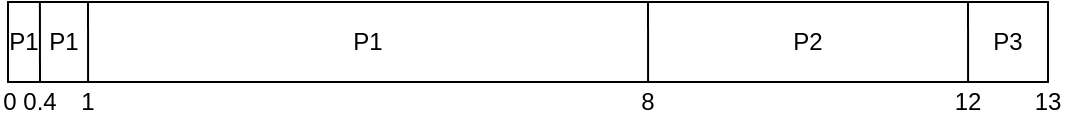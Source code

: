 <mxfile version="13.0.3" type="device"><diagram id="K9bo3sxrLmKXLtlC17P7" name="Page-1"><mxGraphModel dx="677" dy="391" grid="1" gridSize="10" guides="1" tooltips="1" connect="1" arrows="1" fold="1" page="0" pageScale="1" pageWidth="850" pageHeight="1100" math="0" shadow="0"><root><mxCell id="0"/><mxCell id="1" parent="0"/><mxCell id="UJo-sGfTOYF-6yc-_SmR-3" value="" style="rounded=0;whiteSpace=wrap;html=1;" vertex="1" parent="1"><mxGeometry x="120" y="200" width="520" height="40" as="geometry"/></mxCell><mxCell id="UJo-sGfTOYF-6yc-_SmR-4" value="0" style="text;html=1;strokeColor=none;fillColor=none;align=center;verticalAlign=middle;whiteSpace=wrap;rounded=0;" vertex="1" parent="1"><mxGeometry x="116" y="240" width="10" height="20" as="geometry"/></mxCell><mxCell id="UJo-sGfTOYF-6yc-_SmR-5" value="0.4" style="text;html=1;strokeColor=none;fillColor=none;align=center;verticalAlign=middle;whiteSpace=wrap;rounded=0;" vertex="1" parent="1"><mxGeometry x="126" y="240" width="20" height="20" as="geometry"/></mxCell><mxCell id="UJo-sGfTOYF-6yc-_SmR-6" value="" style="endArrow=none;html=1;exitX=0.037;exitY=-0.019;exitDx=0;exitDy=0;exitPerimeter=0;" edge="1" parent="1"><mxGeometry width="50" height="50" relative="1" as="geometry"><mxPoint x="135.95" y="200" as="sourcePoint"/><mxPoint x="136" y="240" as="targetPoint"/></mxGeometry></mxCell><mxCell id="UJo-sGfTOYF-6yc-_SmR-7" value="P1" style="text;html=1;strokeColor=none;fillColor=none;align=center;verticalAlign=middle;whiteSpace=wrap;rounded=0;" vertex="1" parent="1"><mxGeometry x="123" y="210" width="10" height="20" as="geometry"/></mxCell><mxCell id="UJo-sGfTOYF-6yc-_SmR-8" value="" style="endArrow=none;html=1;exitX=0.037;exitY=-0.019;exitDx=0;exitDy=0;exitPerimeter=0;" edge="1" parent="1"><mxGeometry width="50" height="50" relative="1" as="geometry"><mxPoint x="160.0" y="200" as="sourcePoint"/><mxPoint x="160.05" y="240" as="targetPoint"/></mxGeometry></mxCell><mxCell id="UJo-sGfTOYF-6yc-_SmR-9" value="1" style="text;html=1;strokeColor=none;fillColor=none;align=center;verticalAlign=middle;whiteSpace=wrap;rounded=0;" vertex="1" parent="1"><mxGeometry x="150" y="240" width="20" height="20" as="geometry"/></mxCell><mxCell id="UJo-sGfTOYF-6yc-_SmR-10" value="P1" style="text;html=1;strokeColor=none;fillColor=none;align=center;verticalAlign=middle;whiteSpace=wrap;rounded=0;" vertex="1" parent="1"><mxGeometry x="138" y="210" width="20" height="20" as="geometry"/></mxCell><mxCell id="UJo-sGfTOYF-6yc-_SmR-12" value="" style="endArrow=none;html=1;exitX=0.037;exitY=-0.019;exitDx=0;exitDy=0;exitPerimeter=0;" edge="1" parent="1"><mxGeometry width="50" height="50" relative="1" as="geometry"><mxPoint x="440" y="200" as="sourcePoint"/><mxPoint x="440.05" y="240" as="targetPoint"/></mxGeometry></mxCell><mxCell id="UJo-sGfTOYF-6yc-_SmR-13" value="P1" style="text;html=1;strokeColor=none;fillColor=none;align=center;verticalAlign=middle;whiteSpace=wrap;rounded=0;" vertex="1" parent="1"><mxGeometry x="290" y="210" width="20" height="20" as="geometry"/></mxCell><mxCell id="UJo-sGfTOYF-6yc-_SmR-14" value="8" style="text;html=1;strokeColor=none;fillColor=none;align=center;verticalAlign=middle;whiteSpace=wrap;rounded=0;" vertex="1" parent="1"><mxGeometry x="430" y="240" width="20" height="20" as="geometry"/></mxCell><mxCell id="UJo-sGfTOYF-6yc-_SmR-15" value="P2" style="text;html=1;strokeColor=none;fillColor=none;align=center;verticalAlign=middle;whiteSpace=wrap;rounded=0;" vertex="1" parent="1"><mxGeometry x="510" y="210" width="20" height="20" as="geometry"/></mxCell><mxCell id="UJo-sGfTOYF-6yc-_SmR-16" value="" style="endArrow=none;html=1;exitX=0.037;exitY=-0.019;exitDx=0;exitDy=0;exitPerimeter=0;" edge="1" parent="1"><mxGeometry width="50" height="50" relative="1" as="geometry"><mxPoint x="600" y="200" as="sourcePoint"/><mxPoint x="600.05" y="240" as="targetPoint"/></mxGeometry></mxCell><mxCell id="UJo-sGfTOYF-6yc-_SmR-17" value="P3" style="text;html=1;strokeColor=none;fillColor=none;align=center;verticalAlign=middle;whiteSpace=wrap;rounded=0;" vertex="1" parent="1"><mxGeometry x="610" y="210" width="20" height="20" as="geometry"/></mxCell><mxCell id="UJo-sGfTOYF-6yc-_SmR-18" value="12" style="text;html=1;strokeColor=none;fillColor=none;align=center;verticalAlign=middle;whiteSpace=wrap;rounded=0;" vertex="1" parent="1"><mxGeometry x="590" y="240" width="20" height="20" as="geometry"/></mxCell><mxCell id="UJo-sGfTOYF-6yc-_SmR-19" value="13" style="text;html=1;strokeColor=none;fillColor=none;align=center;verticalAlign=middle;whiteSpace=wrap;rounded=0;" vertex="1" parent="1"><mxGeometry x="630" y="240" width="20" height="20" as="geometry"/></mxCell></root></mxGraphModel></diagram></mxfile>